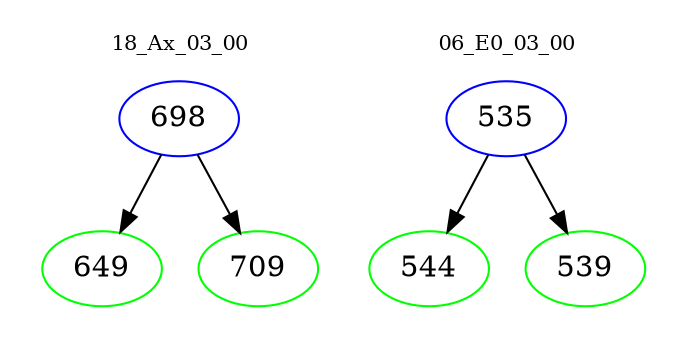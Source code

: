 digraph{
subgraph cluster_0 {
color = white
label = "18_Ax_03_00";
fontsize=10;
T0_698 [label="698", color="blue"]
T0_698 -> T0_649 [color="black"]
T0_649 [label="649", color="green"]
T0_698 -> T0_709 [color="black"]
T0_709 [label="709", color="green"]
}
subgraph cluster_1 {
color = white
label = "06_E0_03_00";
fontsize=10;
T1_535 [label="535", color="blue"]
T1_535 -> T1_544 [color="black"]
T1_544 [label="544", color="green"]
T1_535 -> T1_539 [color="black"]
T1_539 [label="539", color="green"]
}
}
